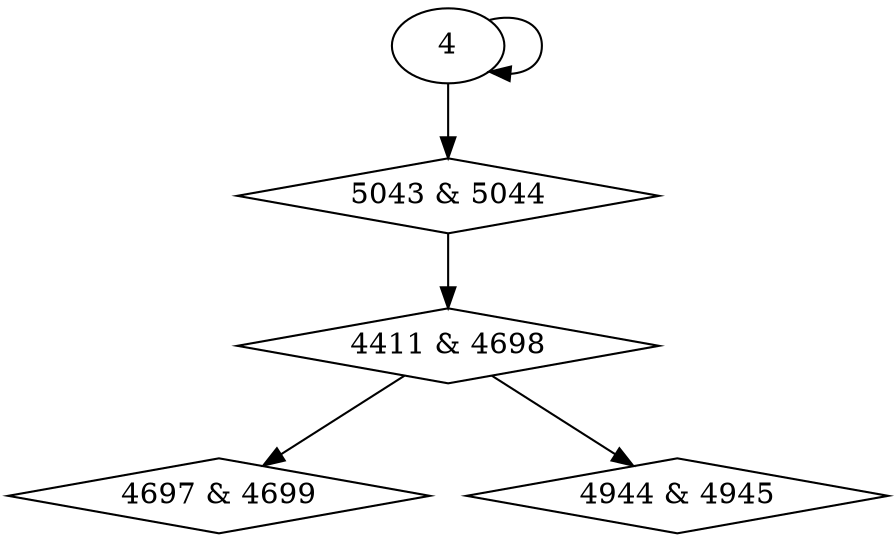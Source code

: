 digraph {
0 [label = "4411 & 4698", shape = diamond];
1 [label = "4697 & 4699", shape = diamond];
2 [label = "4944 & 4945", shape = diamond];
3 [label = "5043 & 5044", shape = diamond];
3 -> 0;
0 -> 1;
0 -> 2;
4 -> 3;
4 -> 4;
}
